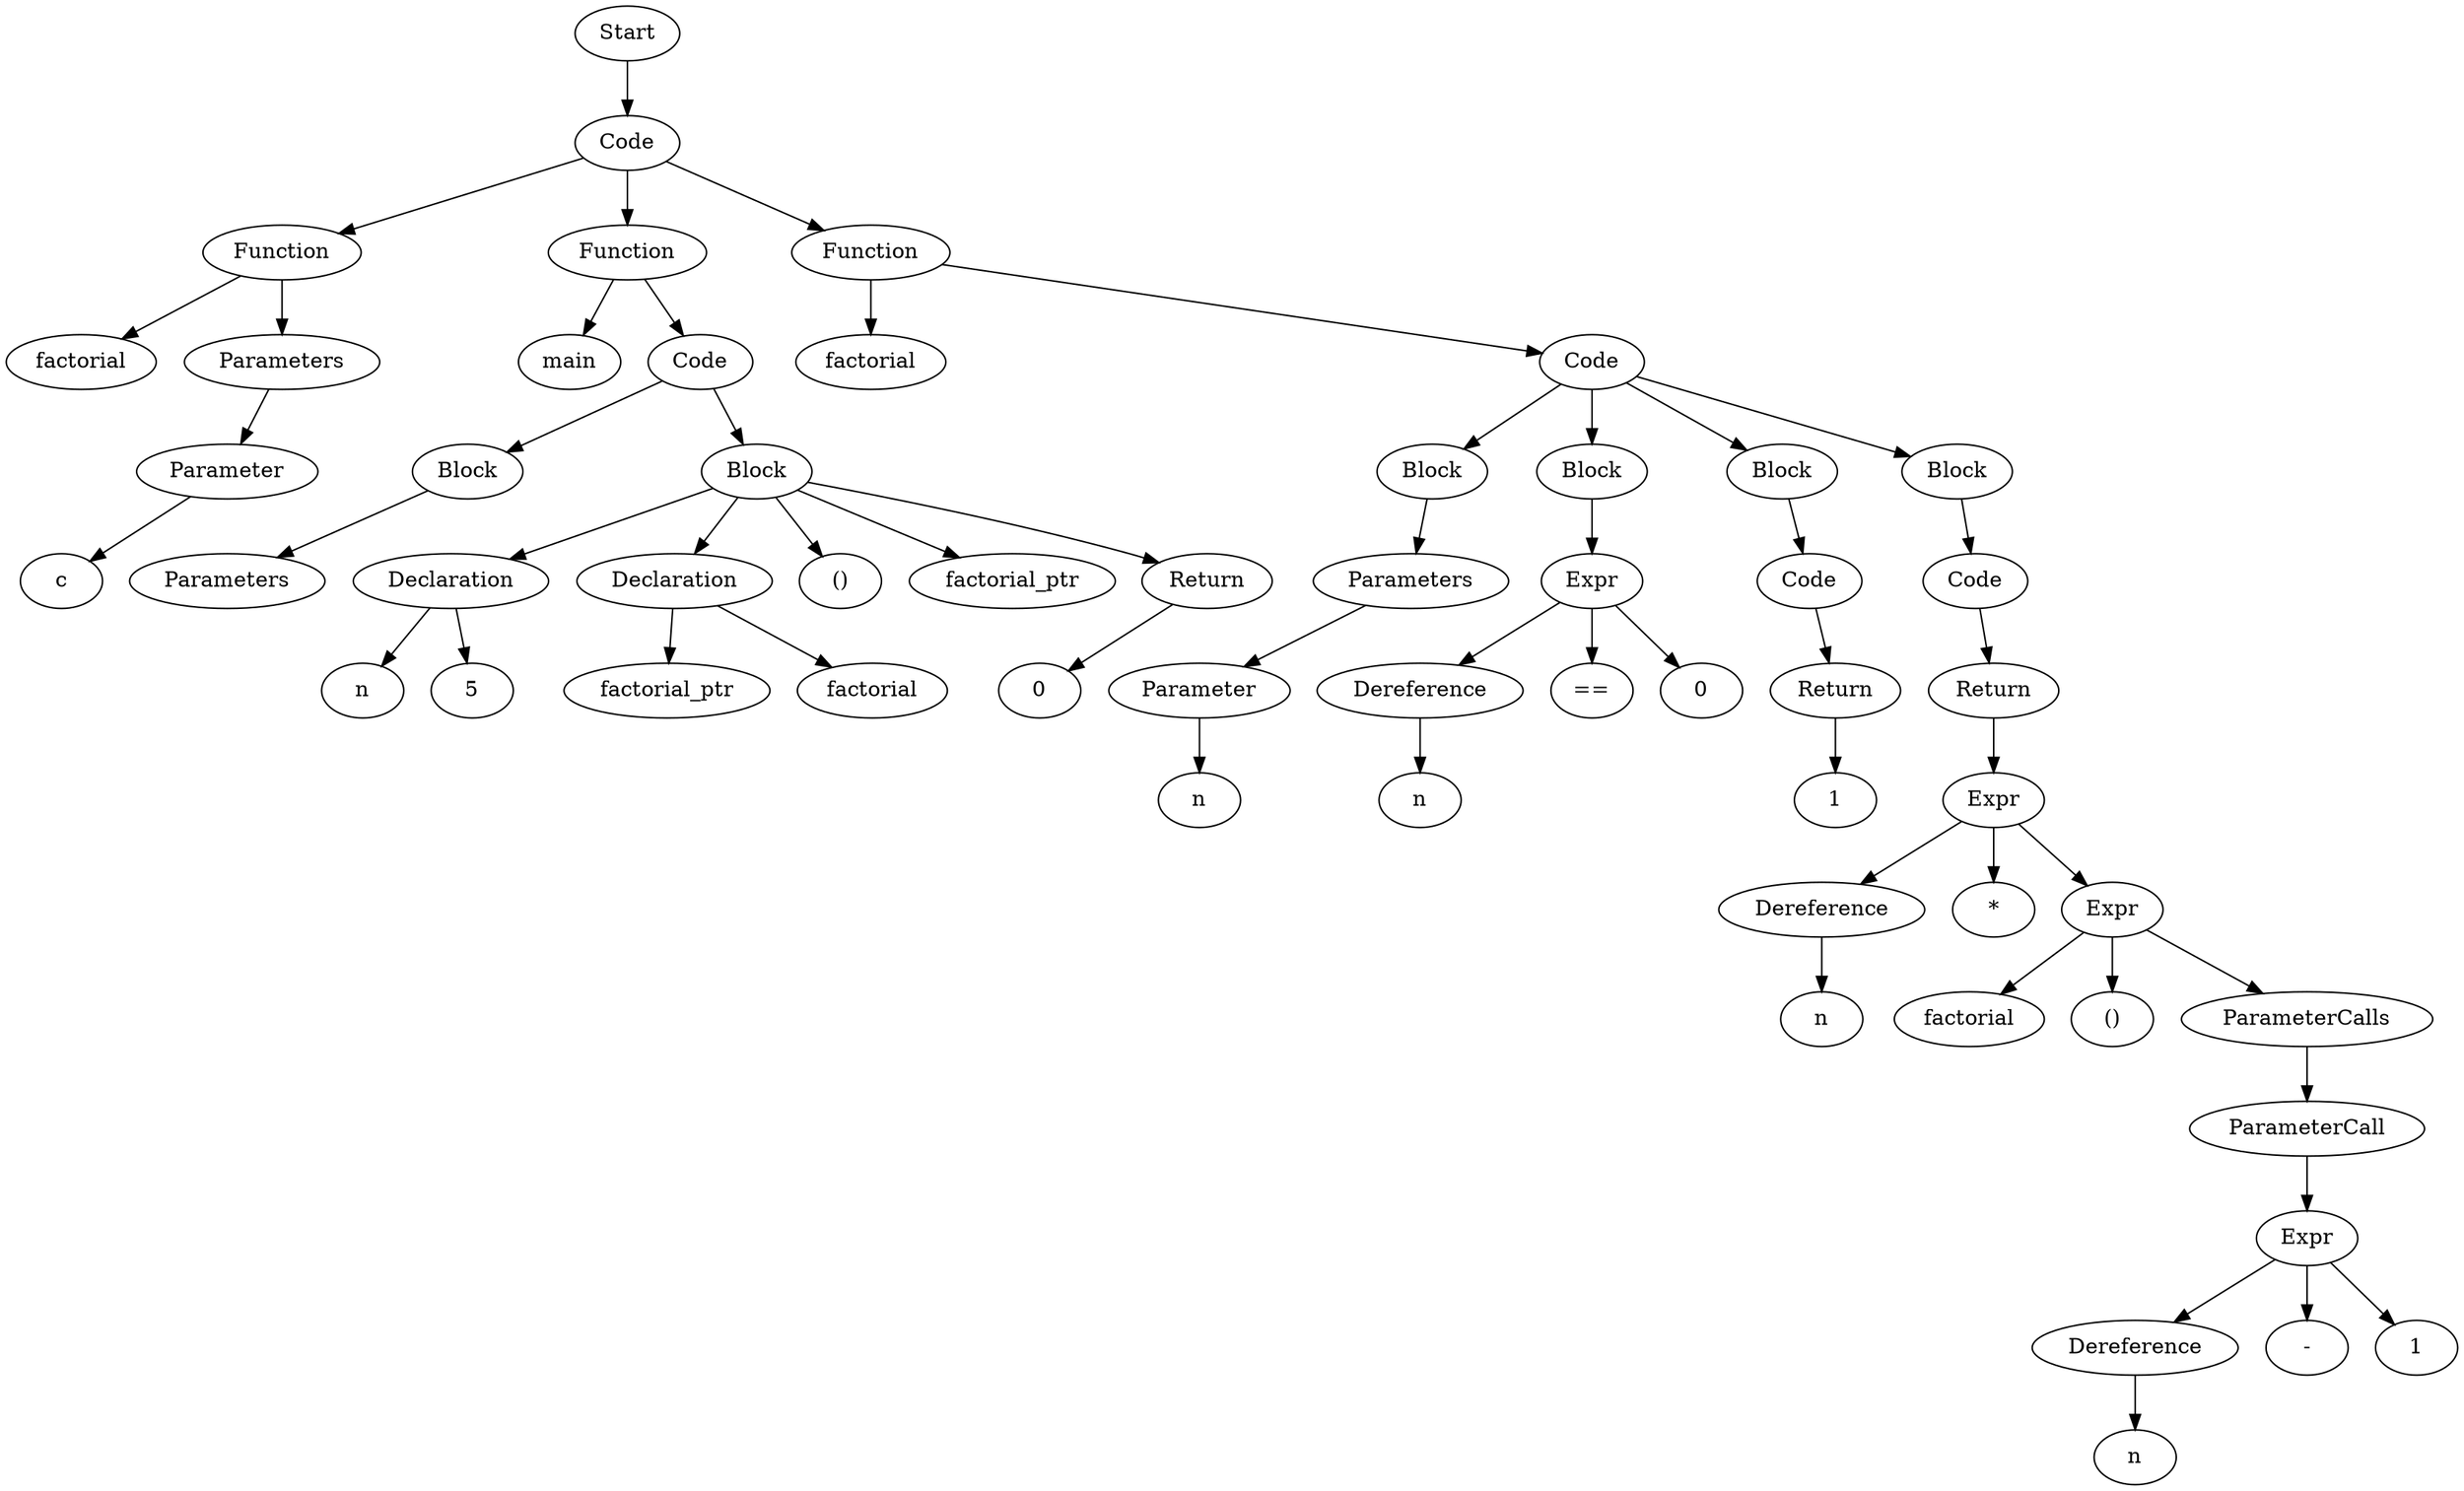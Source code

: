 digraph AST {
  "134789732952928" [label="Start"];
  "134789732952928" -> "134789732950768";
  "134789732950768" [label="Code"];
  "134789732950768" -> "134789732955040";
  "134789732950768" -> "134789732947216";
  "134789732950768" -> "134789733069440";
  "134789732955040" [label="Function"];
  "134789732955040" -> "134789732952256";
  "134789732955040" -> "134789732948128";
  "134789732952256" [label="factorial"];
  "134789732948128" [label="Parameters"];
  "134789732948128" -> "134789732954368";
  "134789732954368" [label="Parameter"];
  "134789732954368" -> "134789732952016";
  "134789732952016" [label="c"];
  "134789732947216" [label="Function"];
  "134789732947216" -> "134789732954464";
  "134789732947216" -> "134789733060896";
  "134789732954464" [label="main"];
  "134789733060896" [label="Code"];
  "134789733060896" -> "134789733139504";
  "134789733060896" -> "134789733144496";
  "134789733139504" [label="Block"];
  "134789733139504" -> "134789733059600";
  "134789733059600" [label="Parameters"];
  "134789733144496" [label="Block"];
  "134789733144496" -> "134789733060560";
  "134789733144496" -> "134789733061856";
  "134789733144496" -> "134789733063200";
  "134789733144496" -> "134789733063488";
  "134789733144496" -> "134789733065456";
  "134789733060560" [label="Declaration"];
  "134789733060560" -> "134789733061904";
  "134789733060560" -> "134789733061376";
  "134789733061904" [label="n"];
  "134789733061376" [label="5"];
  "134789733061856" [label="Declaration"];
  "134789733061856" -> "134789733067328";
  "134789733061856" -> "134789733058784";
  "134789733067328" [label="factorial_ptr"];
  "134789733058784" [label="factorial"];
  "134789733063200" [label="()"];
  "134789733063488" [label="factorial_ptr"];
  "134789733065456" [label="Return"];
  "134789733065456" -> "134789733069296";
  "134789733069296" [label="0"];
  "134789733069440" [label="Function"];
  "134789733069440" -> "134789733069968";
  "134789733069440" -> "134789733071216";
  "134789733069968" [label="factorial"];
  "134789733071216" [label="Code"];
  "134789733071216" -> "134789733145696";
  "134789733071216" -> "134789733145744";
  "134789733071216" -> "134789733145024";
  "134789733071216" -> "134789733145072";
  "134789733145696" [label="Block"];
  "134789733145696" -> "134789733070256";
  "134789733070256" [label="Parameters"];
  "134789733070256" -> "134789733070448";
  "134789733070448" [label="Parameter"];
  "134789733070448" -> "134789733070928";
  "134789733070928" [label="n"];
  "134789733145744" [label="Block"];
  "134789733145744" -> "134789733071888";
  "134789733071888" [label="Expr"];
  "134789733071888" -> "134789733140608";
  "134789733071888" -> "134789733072512";
  "134789733071888" -> "134789733138640";
  "134789733140608" [label="Dereference"];
  "134789733140608" -> "134789733072464";
  "134789733072464" [label="n"];
  "134789733072512" [label="=="];
  "134789733138640" [label="0"];
  "134789733145024" [label="Block"];
  "134789733145024" -> "134789733138928";
  "134789733138928" [label="Code"];
  "134789733138928" -> "134789733139312";
  "134789733139312" [label="Return"];
  "134789733139312" -> "134789733140032";
  "134789733140032" [label="1"];
  "134789733145072" [label="Block"];
  "134789733145072" -> "134789733140512";
  "134789733140512" [label="Code"];
  "134789733140512" -> "134789733140896";
  "134789733140896" [label="Return"];
  "134789733140896" -> "134789733141232";
  "134789733141232" [label="Expr"];
  "134789733141232" -> "134789733143248";
  "134789733141232" -> "134789733141856";
  "134789733141232" -> "134789733142000";
  "134789733143248" [label="Dereference"];
  "134789733143248" -> "134789733141808";
  "134789733141808" [label="n"];
  "134789733141856" [label="*"];
  "134789733142000" [label="Expr"];
  "134789733142000" -> "134789733142576";
  "134789733142000" -> "134789733067232";
  "134789733142000" -> "134789733142768";
  "134789733142576" [label="factorial"];
  "134789733067232" [label="()"];
  "134789733142768" [label="ParameterCalls"];
  "134789733142768" -> "134789733142960";
  "134789733142960" [label="ParameterCall"];
  "134789733142960" -> "134789733143152";
  "134789733143152" [label="Expr"];
  "134789733143152" -> "134789733140944";
  "134789733143152" -> "134789733143776";
  "134789733143152" -> "134789733144304";
  "134789733140944" [label="Dereference"];
  "134789733140944" -> "134789733143728";
  "134789733143728" [label="n"];
  "134789733143776" [label="-"];
  "134789733144304" [label="1"];
}
